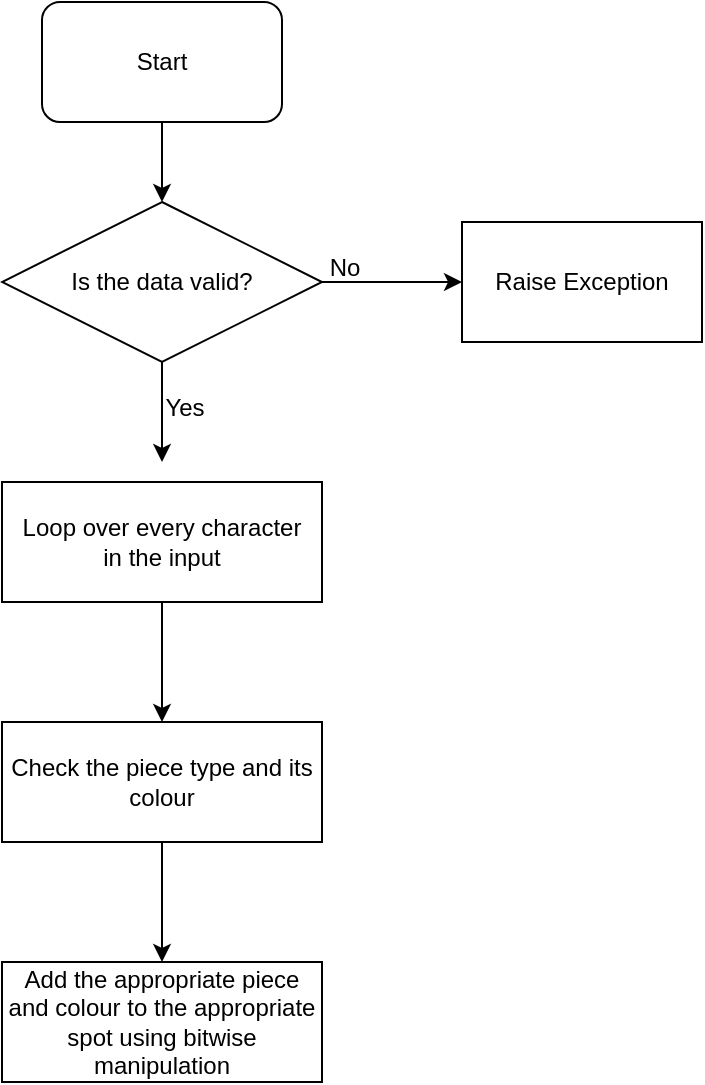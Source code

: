 <mxfile version="24.2.7" type="device">
  <diagram name="Page-1" id="-n-7ckIpHw2j2wGIAKaU">
    <mxGraphModel dx="1434" dy="778" grid="1" gridSize="10" guides="1" tooltips="1" connect="1" arrows="1" fold="1" page="1" pageScale="1" pageWidth="850" pageHeight="1100" math="0" shadow="0">
      <root>
        <mxCell id="0" />
        <mxCell id="1" parent="0" />
        <mxCell id="l8baZZN7rQ49UgMe1CoC-7" value="" style="edgeStyle=orthogonalEdgeStyle;rounded=0;orthogonalLoop=1;jettySize=auto;html=1;" edge="1" parent="1" source="l8baZZN7rQ49UgMe1CoC-1" target="l8baZZN7rQ49UgMe1CoC-2">
          <mxGeometry relative="1" as="geometry" />
        </mxCell>
        <mxCell id="l8baZZN7rQ49UgMe1CoC-1" value="Start" style="rounded=1;whiteSpace=wrap;html=1;" vertex="1" parent="1">
          <mxGeometry x="380" y="80" width="120" height="60" as="geometry" />
        </mxCell>
        <mxCell id="l8baZZN7rQ49UgMe1CoC-4" value="" style="edgeStyle=orthogonalEdgeStyle;rounded=0;orthogonalLoop=1;jettySize=auto;html=1;" edge="1" parent="1" source="l8baZZN7rQ49UgMe1CoC-2">
          <mxGeometry relative="1" as="geometry">
            <mxPoint x="440" y="310" as="targetPoint" />
          </mxGeometry>
        </mxCell>
        <mxCell id="l8baZZN7rQ49UgMe1CoC-6" value="" style="edgeStyle=orthogonalEdgeStyle;rounded=0;orthogonalLoop=1;jettySize=auto;html=1;" edge="1" parent="1" source="l8baZZN7rQ49UgMe1CoC-2" target="l8baZZN7rQ49UgMe1CoC-5">
          <mxGeometry relative="1" as="geometry" />
        </mxCell>
        <mxCell id="l8baZZN7rQ49UgMe1CoC-2" value="Is the data valid?" style="rhombus;whiteSpace=wrap;html=1;" vertex="1" parent="1">
          <mxGeometry x="360" y="180" width="160" height="80" as="geometry" />
        </mxCell>
        <mxCell id="l8baZZN7rQ49UgMe1CoC-5" value="Raise Exception" style="whiteSpace=wrap;html=1;" vertex="1" parent="1">
          <mxGeometry x="590" y="190" width="120" height="60" as="geometry" />
        </mxCell>
        <mxCell id="l8baZZN7rQ49UgMe1CoC-8" value="No" style="text;html=1;align=center;verticalAlign=middle;resizable=0;points=[];autosize=1;strokeColor=none;fillColor=none;" vertex="1" parent="1">
          <mxGeometry x="511" y="198" width="40" height="30" as="geometry" />
        </mxCell>
        <mxCell id="l8baZZN7rQ49UgMe1CoC-9" value="Yes" style="text;html=1;align=center;verticalAlign=middle;resizable=0;points=[];autosize=1;strokeColor=none;fillColor=none;" vertex="1" parent="1">
          <mxGeometry x="431" y="268" width="40" height="30" as="geometry" />
        </mxCell>
        <mxCell id="l8baZZN7rQ49UgMe1CoC-14" value="" style="edgeStyle=orthogonalEdgeStyle;rounded=0;orthogonalLoop=1;jettySize=auto;html=1;" edge="1" parent="1" source="l8baZZN7rQ49UgMe1CoC-12">
          <mxGeometry relative="1" as="geometry">
            <mxPoint x="440" y="440" as="targetPoint" />
          </mxGeometry>
        </mxCell>
        <mxCell id="l8baZZN7rQ49UgMe1CoC-12" value="&lt;div&gt;Loop over every character &lt;br&gt;&lt;/div&gt;&lt;div&gt;in the input&lt;br&gt;&lt;/div&gt;" style="rounded=0;whiteSpace=wrap;html=1;" vertex="1" parent="1">
          <mxGeometry x="360" y="320" width="160" height="60" as="geometry" />
        </mxCell>
        <mxCell id="l8baZZN7rQ49UgMe1CoC-17" value="" style="edgeStyle=orthogonalEdgeStyle;rounded=0;orthogonalLoop=1;jettySize=auto;html=1;" edge="1" parent="1" source="l8baZZN7rQ49UgMe1CoC-15" target="l8baZZN7rQ49UgMe1CoC-16">
          <mxGeometry relative="1" as="geometry" />
        </mxCell>
        <mxCell id="l8baZZN7rQ49UgMe1CoC-15" value="&lt;div&gt;Check the piece type and its colour&lt;br&gt;&lt;/div&gt;" style="rounded=0;whiteSpace=wrap;html=1;" vertex="1" parent="1">
          <mxGeometry x="360" y="440" width="160" height="60" as="geometry" />
        </mxCell>
        <mxCell id="l8baZZN7rQ49UgMe1CoC-16" value="Add the appropriate piece and colour to the appropriate spot using bitwise manipulation" style="whiteSpace=wrap;html=1;rounded=0;" vertex="1" parent="1">
          <mxGeometry x="360" y="560" width="160" height="60" as="geometry" />
        </mxCell>
      </root>
    </mxGraphModel>
  </diagram>
</mxfile>
